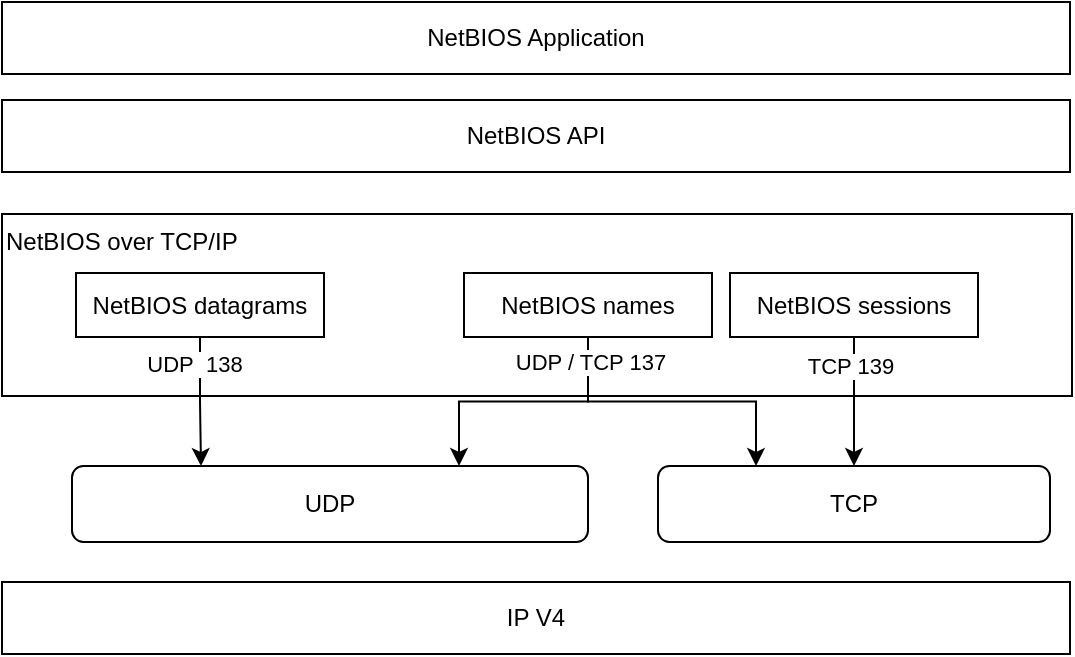 <mxfile version="22.1.11" type="github">
  <diagram name="第 1 页" id="gh5PI_p-MOkmfYP4QGG6">
    <mxGraphModel dx="1050" dy="569" grid="0" gridSize="10" guides="1" tooltips="1" connect="1" arrows="1" fold="1" page="0" pageScale="1" pageWidth="827" pageHeight="1169" math="0" shadow="0">
      <root>
        <mxCell id="0" />
        <mxCell id="1" parent="0" />
        <mxCell id="ohtwi0VluYz8EV7dMfoW-1" value="NetBIOS Application" style="rounded=0;whiteSpace=wrap;html=1;" vertex="1" parent="1">
          <mxGeometry x="32" y="106" width="534" height="36" as="geometry" />
        </mxCell>
        <mxCell id="ohtwi0VluYz8EV7dMfoW-2" value="NetBIOS API" style="rounded=0;whiteSpace=wrap;html=1;" vertex="1" parent="1">
          <mxGeometry x="32" y="155" width="534" height="36" as="geometry" />
        </mxCell>
        <mxCell id="ohtwi0VluYz8EV7dMfoW-3" value="NetBIOS over TCP/IP" style="rounded=0;whiteSpace=wrap;html=1;align=left;verticalAlign=top;" vertex="1" parent="1">
          <mxGeometry x="32" y="212" width="535" height="91" as="geometry" />
        </mxCell>
        <mxCell id="ohtwi0VluYz8EV7dMfoW-4" value="UDP" style="rounded=1;whiteSpace=wrap;html=1;" vertex="1" parent="1">
          <mxGeometry x="67" y="338" width="258" height="38" as="geometry" />
        </mxCell>
        <mxCell id="ohtwi0VluYz8EV7dMfoW-10" style="edgeStyle=orthogonalEdgeStyle;rounded=0;orthogonalLoop=1;jettySize=auto;html=1;entryX=0.75;entryY=0;entryDx=0;entryDy=0;" edge="1" parent="1" source="ohtwi0VluYz8EV7dMfoW-6" target="ohtwi0VluYz8EV7dMfoW-4">
          <mxGeometry relative="1" as="geometry">
            <mxPoint x="121" y="337.4" as="targetPoint" />
          </mxGeometry>
        </mxCell>
        <mxCell id="ohtwi0VluYz8EV7dMfoW-20" style="edgeStyle=orthogonalEdgeStyle;rounded=0;orthogonalLoop=1;jettySize=auto;html=1;entryX=0.25;entryY=0;entryDx=0;entryDy=0;" edge="1" parent="1" source="ohtwi0VluYz8EV7dMfoW-6" target="ohtwi0VluYz8EV7dMfoW-14">
          <mxGeometry relative="1" as="geometry" />
        </mxCell>
        <mxCell id="ohtwi0VluYz8EV7dMfoW-23" value="UDP / TCP 137" style="edgeLabel;html=1;align=center;verticalAlign=middle;resizable=0;points=[];" vertex="1" connectable="0" parent="ohtwi0VluYz8EV7dMfoW-20">
          <mxGeometry x="-0.829" y="1" relative="1" as="geometry">
            <mxPoint as="offset" />
          </mxGeometry>
        </mxCell>
        <mxCell id="ohtwi0VluYz8EV7dMfoW-6" value="NetBIOS names" style="rounded=0;whiteSpace=wrap;html=1;" vertex="1" parent="1">
          <mxGeometry x="263" y="241.5" width="124" height="32" as="geometry" />
        </mxCell>
        <mxCell id="ohtwi0VluYz8EV7dMfoW-11" style="edgeStyle=orthogonalEdgeStyle;rounded=0;orthogonalLoop=1;jettySize=auto;html=1;entryX=0.25;entryY=0;entryDx=0;entryDy=0;" edge="1" parent="1" source="ohtwi0VluYz8EV7dMfoW-7" target="ohtwi0VluYz8EV7dMfoW-4">
          <mxGeometry relative="1" as="geometry" />
        </mxCell>
        <mxCell id="ohtwi0VluYz8EV7dMfoW-13" value="UDP&amp;nbsp; 138" style="edgeLabel;html=1;align=center;verticalAlign=middle;resizable=0;points=[];" vertex="1" connectable="0" parent="ohtwi0VluYz8EV7dMfoW-11">
          <mxGeometry x="-0.597" y="-3" relative="1" as="geometry">
            <mxPoint as="offset" />
          </mxGeometry>
        </mxCell>
        <mxCell id="ohtwi0VluYz8EV7dMfoW-7" value="&lt;font style=&quot;vertical-align: inherit;&quot;&gt;&lt;font style=&quot;vertical-align: inherit;&quot;&gt;NetBIOS datagrams&lt;/font&gt;&lt;/font&gt;" style="rounded=0;whiteSpace=wrap;html=1;" vertex="1" parent="1">
          <mxGeometry x="69" y="241.5" width="124" height="32" as="geometry" />
        </mxCell>
        <mxCell id="ohtwi0VluYz8EV7dMfoW-14" value="TCP" style="rounded=1;whiteSpace=wrap;html=1;" vertex="1" parent="1">
          <mxGeometry x="360" y="338" width="196" height="38" as="geometry" />
        </mxCell>
        <mxCell id="ohtwi0VluYz8EV7dMfoW-17" style="edgeStyle=orthogonalEdgeStyle;rounded=0;orthogonalLoop=1;jettySize=auto;html=1;" edge="1" parent="1" source="ohtwi0VluYz8EV7dMfoW-15" target="ohtwi0VluYz8EV7dMfoW-14">
          <mxGeometry relative="1" as="geometry" />
        </mxCell>
        <mxCell id="ohtwi0VluYz8EV7dMfoW-18" value="TCP 139" style="edgeLabel;html=1;align=center;verticalAlign=middle;resizable=0;points=[];" vertex="1" connectable="0" parent="ohtwi0VluYz8EV7dMfoW-17">
          <mxGeometry x="-0.561" y="-2" relative="1" as="geometry">
            <mxPoint as="offset" />
          </mxGeometry>
        </mxCell>
        <mxCell id="ohtwi0VluYz8EV7dMfoW-15" value="NetBIOS sessions" style="rounded=0;whiteSpace=wrap;html=1;" vertex="1" parent="1">
          <mxGeometry x="396" y="241.5" width="124" height="32" as="geometry" />
        </mxCell>
        <mxCell id="ohtwi0VluYz8EV7dMfoW-19" value="IP V4" style="rounded=0;whiteSpace=wrap;html=1;" vertex="1" parent="1">
          <mxGeometry x="32" y="396" width="534" height="36" as="geometry" />
        </mxCell>
      </root>
    </mxGraphModel>
  </diagram>
</mxfile>
